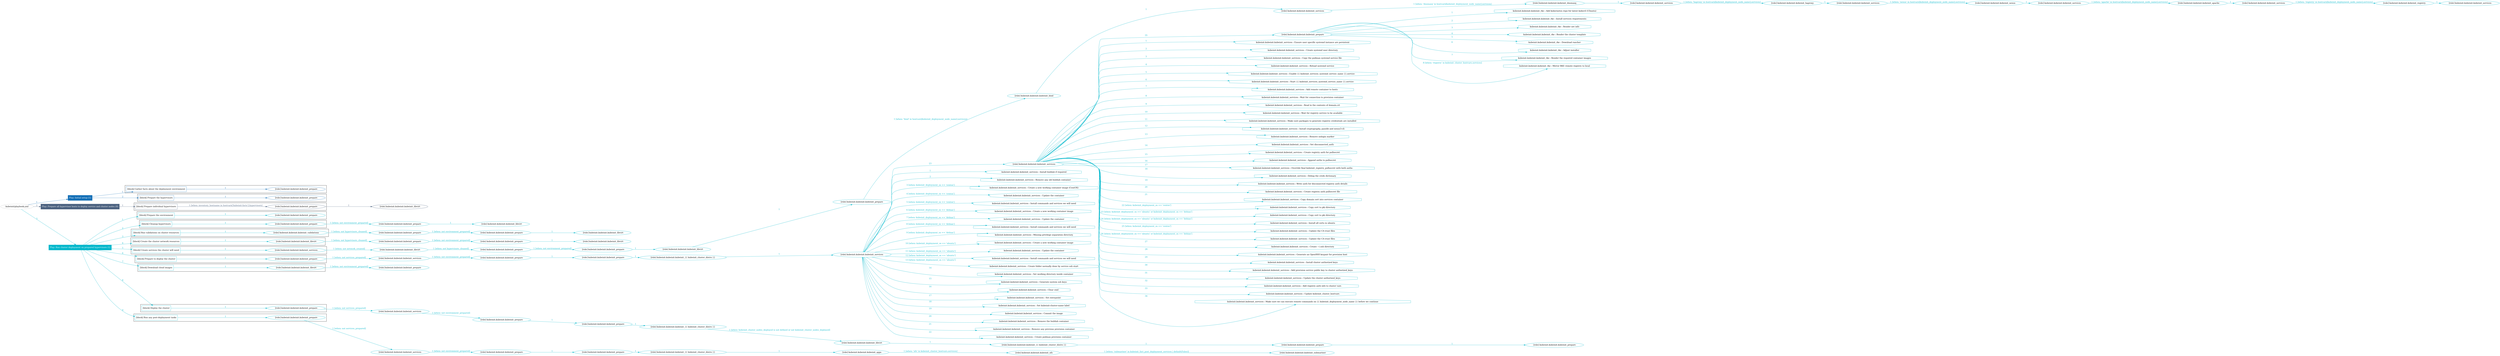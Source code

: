 digraph {
	graph [concentrate=true ordering=in rankdir=LR ratio=fill]
	edge [esep=5 sep=10]
	"kubeinit/playbook.yml" [id=root_node style=dotted]
	play_b39db4a9 [label="Play: Initial setup (1)" color="#1570b7" fontcolor="#ffffff" id=play_b39db4a9 shape=box style=filled tooltip=localhost]
	"kubeinit/playbook.yml" -> play_b39db4a9 [label="1 " color="#1570b7" fontcolor="#1570b7" id=edge_81a7a070 labeltooltip="1 " tooltip="1 "]
	subgraph "kubeinit.kubeinit.kubeinit_prepare" {
		role_57d0559b [label="[role] kubeinit.kubeinit.kubeinit_prepare" color="#1570b7" id=role_57d0559b tooltip="kubeinit.kubeinit.kubeinit_prepare"]
	}
	subgraph "kubeinit.kubeinit.kubeinit_prepare" {
		role_94f1efeb [label="[role] kubeinit.kubeinit.kubeinit_prepare" color="#1570b7" id=role_94f1efeb tooltip="kubeinit.kubeinit.kubeinit_prepare"]
	}
	subgraph "Play: Initial setup (1)" {
		play_b39db4a9 -> block_709c36b5 [label=1 color="#1570b7" fontcolor="#1570b7" id=edge_695ee049 labeltooltip=1 tooltip=1]
		subgraph cluster_block_709c36b5 {
			block_709c36b5 [label="[block] Gather facts about the deployment environment" color="#1570b7" id=block_709c36b5 labeltooltip="Gather facts about the deployment environment" shape=box tooltip="Gather facts about the deployment environment"]
			block_709c36b5 -> role_57d0559b [label="1 " color="#1570b7" fontcolor="#1570b7" id=edge_af7a7063 labeltooltip="1 " tooltip="1 "]
		}
		play_b39db4a9 -> block_15d2f2bb [label=2 color="#1570b7" fontcolor="#1570b7" id=edge_d95c1bb7 labeltooltip=2 tooltip=2]
		subgraph cluster_block_15d2f2bb {
			block_15d2f2bb [label="[block] Prepare the hypervisors" color="#1570b7" id=block_15d2f2bb labeltooltip="Prepare the hypervisors" shape=box tooltip="Prepare the hypervisors"]
			block_15d2f2bb -> role_94f1efeb [label="1 " color="#1570b7" fontcolor="#1570b7" id=edge_8ca4efc0 labeltooltip="1 " tooltip="1 "]
		}
	}
	play_7883cf84 [label="Play: Prepare all hypervisor hosts to deploy service and cluster nodes (0)" color="#4c6280" fontcolor="#ffffff" id=play_7883cf84 shape=box style=filled tooltip="Play: Prepare all hypervisor hosts to deploy service and cluster nodes (0)"]
	"kubeinit/playbook.yml" -> play_7883cf84 [label="2 " color="#4c6280" fontcolor="#4c6280" id=edge_b8092d84 labeltooltip="2 " tooltip="2 "]
	subgraph "kubeinit.kubeinit.kubeinit_libvirt" {
		role_285ff5b3 [label="[role] kubeinit.kubeinit.kubeinit_libvirt" color="#4c6280" id=role_285ff5b3 tooltip="kubeinit.kubeinit.kubeinit_libvirt"]
	}
	subgraph "kubeinit.kubeinit.kubeinit_prepare" {
		role_ef449a88 [label="[role] kubeinit.kubeinit.kubeinit_prepare" color="#4c6280" id=role_ef449a88 tooltip="kubeinit.kubeinit.kubeinit_prepare"]
		role_ef449a88 -> role_285ff5b3 [label="1 " color="#4c6280" fontcolor="#4c6280" id=edge_cb0c5e20 labeltooltip="1 " tooltip="1 "]
	}
	subgraph "Play: Prepare all hypervisor hosts to deploy service and cluster nodes (0)" {
		play_7883cf84 -> block_ee4c7f3e [label=1 color="#4c6280" fontcolor="#4c6280" id=edge_89b025c7 labeltooltip=1 tooltip=1]
		subgraph cluster_block_ee4c7f3e {
			block_ee4c7f3e [label="[block] Prepare individual hypervisors" color="#4c6280" id=block_ee4c7f3e labeltooltip="Prepare individual hypervisors" shape=box tooltip="Prepare individual hypervisors"]
			block_ee4c7f3e -> role_ef449a88 [label="1 [when: inventory_hostname in hostvars['kubeinit-facts'].hypervisors]" color="#4c6280" fontcolor="#4c6280" id=edge_961c1882 labeltooltip="1 [when: inventory_hostname in hostvars['kubeinit-facts'].hypervisors]" tooltip="1 [when: inventory_hostname in hostvars['kubeinit-facts'].hypervisors]"]
		}
	}
	play_a0013c74 [label="Play: Run cluster deployment on prepared hypervisors (1)" color="#01b7cb" fontcolor="#ffffff" id=play_a0013c74 shape=box style=filled tooltip=localhost]
	"kubeinit/playbook.yml" -> play_a0013c74 [label="3 " color="#01b7cb" fontcolor="#01b7cb" id=edge_9ecf93e0 labeltooltip="3 " tooltip="3 "]
	subgraph "kubeinit.kubeinit.kubeinit_prepare" {
		role_699cb3b5 [label="[role] kubeinit.kubeinit.kubeinit_prepare" color="#01b7cb" id=role_699cb3b5 tooltip="kubeinit.kubeinit.kubeinit_prepare"]
	}
	subgraph "kubeinit.kubeinit.kubeinit_libvirt" {
		role_a7a4a436 [label="[role] kubeinit.kubeinit.kubeinit_libvirt" color="#01b7cb" id=role_a7a4a436 tooltip="kubeinit.kubeinit.kubeinit_libvirt"]
	}
	subgraph "kubeinit.kubeinit.kubeinit_prepare" {
		role_ff7a9665 [label="[role] kubeinit.kubeinit.kubeinit_prepare" color="#01b7cb" id=role_ff7a9665 tooltip="kubeinit.kubeinit.kubeinit_prepare"]
		role_ff7a9665 -> role_a7a4a436 [label="1 " color="#01b7cb" fontcolor="#01b7cb" id=edge_b5f2a913 labeltooltip="1 " tooltip="1 "]
	}
	subgraph "kubeinit.kubeinit.kubeinit_prepare" {
		role_c4563ff9 [label="[role] kubeinit.kubeinit.kubeinit_prepare" color="#01b7cb" id=role_c4563ff9 tooltip="kubeinit.kubeinit.kubeinit_prepare"]
		role_c4563ff9 -> role_ff7a9665 [label="1 [when: not environment_prepared]" color="#01b7cb" fontcolor="#01b7cb" id=edge_e8038e6c labeltooltip="1 [when: not environment_prepared]" tooltip="1 [when: not environment_prepared]"]
	}
	subgraph "kubeinit.kubeinit.kubeinit_libvirt" {
		role_f53cd5fc [label="[role] kubeinit.kubeinit.kubeinit_libvirt" color="#01b7cb" id=role_f53cd5fc tooltip="kubeinit.kubeinit.kubeinit_libvirt"]
	}
	subgraph "kubeinit.kubeinit.kubeinit_prepare" {
		role_4dcecb62 [label="[role] kubeinit.kubeinit.kubeinit_prepare" color="#01b7cb" id=role_4dcecb62 tooltip="kubeinit.kubeinit.kubeinit_prepare"]
		role_4dcecb62 -> role_f53cd5fc [label="1 " color="#01b7cb" fontcolor="#01b7cb" id=edge_f646f7bc labeltooltip="1 " tooltip="1 "]
	}
	subgraph "kubeinit.kubeinit.kubeinit_prepare" {
		role_74226cc3 [label="[role] kubeinit.kubeinit.kubeinit_prepare" color="#01b7cb" id=role_74226cc3 tooltip="kubeinit.kubeinit.kubeinit_prepare"]
		role_74226cc3 -> role_4dcecb62 [label="1 [when: not environment_prepared]" color="#01b7cb" fontcolor="#01b7cb" id=edge_8f92f3e4 labeltooltip="1 [when: not environment_prepared]" tooltip="1 [when: not environment_prepared]"]
	}
	subgraph "kubeinit.kubeinit.kubeinit_validations" {
		role_79fe8b06 [label="[role] kubeinit.kubeinit.kubeinit_validations" color="#01b7cb" id=role_79fe8b06 tooltip="kubeinit.kubeinit.kubeinit_validations"]
		role_79fe8b06 -> role_74226cc3 [label="1 [when: not hypervisors_cleaned]" color="#01b7cb" fontcolor="#01b7cb" id=edge_2927df07 labeltooltip="1 [when: not hypervisors_cleaned]" tooltip="1 [when: not hypervisors_cleaned]"]
	}
	subgraph "kubeinit.kubeinit.kubeinit_libvirt" {
		role_291c0c65 [label="[role] kubeinit.kubeinit.kubeinit_libvirt" color="#01b7cb" id=role_291c0c65 tooltip="kubeinit.kubeinit.kubeinit_libvirt"]
	}
	subgraph "kubeinit.kubeinit.kubeinit_prepare" {
		role_15f23b6f [label="[role] kubeinit.kubeinit.kubeinit_prepare" color="#01b7cb" id=role_15f23b6f tooltip="kubeinit.kubeinit.kubeinit_prepare"]
		role_15f23b6f -> role_291c0c65 [label="1 " color="#01b7cb" fontcolor="#01b7cb" id=edge_fedbfa9e labeltooltip="1 " tooltip="1 "]
	}
	subgraph "kubeinit.kubeinit.kubeinit_prepare" {
		role_4c9327ac [label="[role] kubeinit.kubeinit.kubeinit_prepare" color="#01b7cb" id=role_4c9327ac tooltip="kubeinit.kubeinit.kubeinit_prepare"]
		role_4c9327ac -> role_15f23b6f [label="1 [when: not environment_prepared]" color="#01b7cb" fontcolor="#01b7cb" id=edge_d365f491 labeltooltip="1 [when: not environment_prepared]" tooltip="1 [when: not environment_prepared]"]
	}
	subgraph "kubeinit.kubeinit.kubeinit_libvirt" {
		role_a4951c4b [label="[role] kubeinit.kubeinit.kubeinit_libvirt" color="#01b7cb" id=role_a4951c4b tooltip="kubeinit.kubeinit.kubeinit_libvirt"]
		role_a4951c4b -> role_4c9327ac [label="1 [when: not hypervisors_cleaned]" color="#01b7cb" fontcolor="#01b7cb" id=edge_23ebd1c3 labeltooltip="1 [when: not hypervisors_cleaned]" tooltip="1 [when: not hypervisors_cleaned]"]
	}
	subgraph "kubeinit.kubeinit.kubeinit_services" {
		role_4316da41 [label="[role] kubeinit.kubeinit.kubeinit_services" color="#01b7cb" id=role_4316da41 tooltip="kubeinit.kubeinit.kubeinit_services"]
	}
	subgraph "kubeinit.kubeinit.kubeinit_registry" {
		role_72063f77 [label="[role] kubeinit.kubeinit.kubeinit_registry" color="#01b7cb" id=role_72063f77 tooltip="kubeinit.kubeinit.kubeinit_registry"]
		role_72063f77 -> role_4316da41 [label="1 " color="#01b7cb" fontcolor="#01b7cb" id=edge_c3275a69 labeltooltip="1 " tooltip="1 "]
	}
	subgraph "kubeinit.kubeinit.kubeinit_services" {
		role_5e490530 [label="[role] kubeinit.kubeinit.kubeinit_services" color="#01b7cb" id=role_5e490530 tooltip="kubeinit.kubeinit.kubeinit_services"]
		role_5e490530 -> role_72063f77 [label="1 [when: 'registry' in hostvars[kubeinit_deployment_node_name].services]" color="#01b7cb" fontcolor="#01b7cb" id=edge_92073f0c labeltooltip="1 [when: 'registry' in hostvars[kubeinit_deployment_node_name].services]" tooltip="1 [when: 'registry' in hostvars[kubeinit_deployment_node_name].services]"]
	}
	subgraph "kubeinit.kubeinit.kubeinit_apache" {
		role_354ff8cd [label="[role] kubeinit.kubeinit.kubeinit_apache" color="#01b7cb" id=role_354ff8cd tooltip="kubeinit.kubeinit.kubeinit_apache"]
		role_354ff8cd -> role_5e490530 [label="1 " color="#01b7cb" fontcolor="#01b7cb" id=edge_922c0529 labeltooltip="1 " tooltip="1 "]
	}
	subgraph "kubeinit.kubeinit.kubeinit_services" {
		role_f9a6f25a [label="[role] kubeinit.kubeinit.kubeinit_services" color="#01b7cb" id=role_f9a6f25a tooltip="kubeinit.kubeinit.kubeinit_services"]
		role_f9a6f25a -> role_354ff8cd [label="1 [when: 'apache' in hostvars[kubeinit_deployment_node_name].services]" color="#01b7cb" fontcolor="#01b7cb" id=edge_dda88820 labeltooltip="1 [when: 'apache' in hostvars[kubeinit_deployment_node_name].services]" tooltip="1 [when: 'apache' in hostvars[kubeinit_deployment_node_name].services]"]
	}
	subgraph "kubeinit.kubeinit.kubeinit_nexus" {
		role_3db5a9d5 [label="[role] kubeinit.kubeinit.kubeinit_nexus" color="#01b7cb" id=role_3db5a9d5 tooltip="kubeinit.kubeinit.kubeinit_nexus"]
		role_3db5a9d5 -> role_f9a6f25a [label="1 " color="#01b7cb" fontcolor="#01b7cb" id=edge_017a20a3 labeltooltip="1 " tooltip="1 "]
	}
	subgraph "kubeinit.kubeinit.kubeinit_services" {
		role_09acf595 [label="[role] kubeinit.kubeinit.kubeinit_services" color="#01b7cb" id=role_09acf595 tooltip="kubeinit.kubeinit.kubeinit_services"]
		role_09acf595 -> role_3db5a9d5 [label="1 [when: 'nexus' in hostvars[kubeinit_deployment_node_name].services]" color="#01b7cb" fontcolor="#01b7cb" id=edge_91f24ab5 labeltooltip="1 [when: 'nexus' in hostvars[kubeinit_deployment_node_name].services]" tooltip="1 [when: 'nexus' in hostvars[kubeinit_deployment_node_name].services]"]
	}
	subgraph "kubeinit.kubeinit.kubeinit_haproxy" {
		role_cc53e305 [label="[role] kubeinit.kubeinit.kubeinit_haproxy" color="#01b7cb" id=role_cc53e305 tooltip="kubeinit.kubeinit.kubeinit_haproxy"]
		role_cc53e305 -> role_09acf595 [label="1 " color="#01b7cb" fontcolor="#01b7cb" id=edge_e9a7c62e labeltooltip="1 " tooltip="1 "]
	}
	subgraph "kubeinit.kubeinit.kubeinit_services" {
		role_7530d202 [label="[role] kubeinit.kubeinit.kubeinit_services" color="#01b7cb" id=role_7530d202 tooltip="kubeinit.kubeinit.kubeinit_services"]
		role_7530d202 -> role_cc53e305 [label="1 [when: 'haproxy' in hostvars[kubeinit_deployment_node_name].services]" color="#01b7cb" fontcolor="#01b7cb" id=edge_604e938a labeltooltip="1 [when: 'haproxy' in hostvars[kubeinit_deployment_node_name].services]" tooltip="1 [when: 'haproxy' in hostvars[kubeinit_deployment_node_name].services]"]
	}
	subgraph "kubeinit.kubeinit.kubeinit_dnsmasq" {
		role_810f3684 [label="[role] kubeinit.kubeinit.kubeinit_dnsmasq" color="#01b7cb" id=role_810f3684 tooltip="kubeinit.kubeinit.kubeinit_dnsmasq"]
		role_810f3684 -> role_7530d202 [label="1 " color="#01b7cb" fontcolor="#01b7cb" id=edge_34183849 labeltooltip="1 " tooltip="1 "]
	}
	subgraph "kubeinit.kubeinit.kubeinit_services" {
		role_7a277a6a [label="[role] kubeinit.kubeinit.kubeinit_services" color="#01b7cb" id=role_7a277a6a tooltip="kubeinit.kubeinit.kubeinit_services"]
		role_7a277a6a -> role_810f3684 [label="1 [when: 'dnsmasq' in hostvars[kubeinit_deployment_node_name].services]" color="#01b7cb" fontcolor="#01b7cb" id=edge_03a8d862 labeltooltip="1 [when: 'dnsmasq' in hostvars[kubeinit_deployment_node_name].services]" tooltip="1 [when: 'dnsmasq' in hostvars[kubeinit_deployment_node_name].services]"]
	}
	subgraph "kubeinit.kubeinit.kubeinit_bind" {
		role_054b70c1 [label="[role] kubeinit.kubeinit.kubeinit_bind" color="#01b7cb" id=role_054b70c1 tooltip="kubeinit.kubeinit.kubeinit_bind"]
		role_054b70c1 -> role_7a277a6a [label="1 " color="#01b7cb" fontcolor="#01b7cb" id=edge_6db01a6a labeltooltip="1 " tooltip="1 "]
	}
	subgraph "kubeinit.kubeinit.kubeinit_prepare" {
		role_0663ae04 [label="[role] kubeinit.kubeinit.kubeinit_prepare" color="#01b7cb" id=role_0663ae04 tooltip="kubeinit.kubeinit.kubeinit_prepare"]
		role_0663ae04 -> role_054b70c1 [label="1 [when: 'bind' in hostvars[kubeinit_deployment_node_name].services]" color="#01b7cb" fontcolor="#01b7cb" id=edge_d03eb7f6 labeltooltip="1 [when: 'bind' in hostvars[kubeinit_deployment_node_name].services]" tooltip="1 [when: 'bind' in hostvars[kubeinit_deployment_node_name].services]"]
	}
	subgraph "kubeinit.kubeinit.kubeinit_libvirt" {
		role_5b452dcf [label="[role] kubeinit.kubeinit.kubeinit_libvirt" color="#01b7cb" id=role_5b452dcf tooltip="kubeinit.kubeinit.kubeinit_libvirt"]
		role_5b452dcf -> role_0663ae04 [label="1 " color="#01b7cb" fontcolor="#01b7cb" id=edge_07d79f06 labeltooltip="1 " tooltip="1 "]
	}
	subgraph "kubeinit.kubeinit.kubeinit_prepare" {
		role_f3f0a708 [label="[role] kubeinit.kubeinit.kubeinit_prepare" color="#01b7cb" id=role_f3f0a708 tooltip="kubeinit.kubeinit.kubeinit_prepare"]
		role_f3f0a708 -> role_5b452dcf [label="1 " color="#01b7cb" fontcolor="#01b7cb" id=edge_8c5bfd39 labeltooltip="1 " tooltip="1 "]
	}
	subgraph "kubeinit.kubeinit.kubeinit_prepare" {
		role_a40ceec2 [label="[role] kubeinit.kubeinit.kubeinit_prepare" color="#01b7cb" id=role_a40ceec2 tooltip="kubeinit.kubeinit.kubeinit_prepare"]
		role_a40ceec2 -> role_f3f0a708 [label="1 [when: not environment_prepared]" color="#01b7cb" fontcolor="#01b7cb" id=edge_7231a78a labeltooltip="1 [when: not environment_prepared]" tooltip="1 [when: not environment_prepared]"]
	}
	subgraph "kubeinit.kubeinit.kubeinit_libvirt" {
		role_ed46ee14 [label="[role] kubeinit.kubeinit.kubeinit_libvirt" color="#01b7cb" id=role_ed46ee14 tooltip="kubeinit.kubeinit.kubeinit_libvirt"]
		role_ed46ee14 -> role_a40ceec2 [label="1 [when: not hypervisors_cleaned]" color="#01b7cb" fontcolor="#01b7cb" id=edge_b15f94de labeltooltip="1 [when: not hypervisors_cleaned]" tooltip="1 [when: not hypervisors_cleaned]"]
	}
	subgraph "kubeinit.kubeinit.kubeinit_services" {
		role_6876a38f [label="[role] kubeinit.kubeinit.kubeinit_services" color="#01b7cb" id=role_6876a38f tooltip="kubeinit.kubeinit.kubeinit_services"]
		role_6876a38f -> role_ed46ee14 [label="1 [when: not network_created]" color="#01b7cb" fontcolor="#01b7cb" id=edge_4fb9c346 labeltooltip="1 [when: not network_created]" tooltip="1 [when: not network_created]"]
	}
	subgraph "kubeinit.kubeinit.kubeinit_prepare" {
		role_d241dd1c [label="[role] kubeinit.kubeinit.kubeinit_prepare" color="#01b7cb" id=role_d241dd1c tooltip="kubeinit.kubeinit.kubeinit_prepare"]
		task_53a9436b [label="kubeinit.kubeinit.kubeinit_rke : Add kubernetes repo for latest kubectl (Ubuntu)" color="#01b7cb" id=task_53a9436b shape=octagon tooltip="kubeinit.kubeinit.kubeinit_rke : Add kubernetes repo for latest kubectl (Ubuntu)"]
		role_d241dd1c -> task_53a9436b [label="1 " color="#01b7cb" fontcolor="#01b7cb" id=edge_f67f3272 labeltooltip="1 " tooltip="1 "]
		task_360dfe27 [label="kubeinit.kubeinit.kubeinit_rke : Install services requirements" color="#01b7cb" id=task_360dfe27 shape=octagon tooltip="kubeinit.kubeinit.kubeinit_rke : Install services requirements"]
		role_d241dd1c -> task_360dfe27 [label="2 " color="#01b7cb" fontcolor="#01b7cb" id=edge_054bf2c3 labeltooltip="2 " tooltip="2 "]
		task_0dc17b06 [label="kubeinit.kubeinit.kubeinit_rke : Render net info" color="#01b7cb" id=task_0dc17b06 shape=octagon tooltip="kubeinit.kubeinit.kubeinit_rke : Render net info"]
		role_d241dd1c -> task_0dc17b06 [label="3 " color="#01b7cb" fontcolor="#01b7cb" id=edge_90f7fa76 labeltooltip="3 " tooltip="3 "]
		task_7193d68b [label="kubeinit.kubeinit.kubeinit_rke : Render the cluster template" color="#01b7cb" id=task_7193d68b shape=octagon tooltip="kubeinit.kubeinit.kubeinit_rke : Render the cluster template"]
		role_d241dd1c -> task_7193d68b [label="4 " color="#01b7cb" fontcolor="#01b7cb" id=edge_d89839d4 labeltooltip="4 " tooltip="4 "]
		task_71d52d8e [label="kubeinit.kubeinit.kubeinit_rke : Download rancher" color="#01b7cb" id=task_71d52d8e shape=octagon tooltip="kubeinit.kubeinit.kubeinit_rke : Download rancher"]
		role_d241dd1c -> task_71d52d8e [label="5 " color="#01b7cb" fontcolor="#01b7cb" id=edge_1816df9e labeltooltip="5 " tooltip="5 "]
		task_1b83cb9c [label="kubeinit.kubeinit.kubeinit_rke : Adjust installer" color="#01b7cb" id=task_1b83cb9c shape=octagon tooltip="kubeinit.kubeinit.kubeinit_rke : Adjust installer"]
		role_d241dd1c -> task_1b83cb9c [label="6 " color="#01b7cb" fontcolor="#01b7cb" id=edge_c3869490 labeltooltip="6 " tooltip="6 "]
		task_5b22d6dd [label="kubeinit.kubeinit.kubeinit_rke : Render the required container images" color="#01b7cb" id=task_5b22d6dd shape=octagon tooltip="kubeinit.kubeinit.kubeinit_rke : Render the required container images"]
		role_d241dd1c -> task_5b22d6dd [label="7 " color="#01b7cb" fontcolor="#01b7cb" id=edge_bebe01dc labeltooltip="7 " tooltip="7 "]
		task_13c1b094 [label="kubeinit.kubeinit.kubeinit_rke : Mirror RKE remote registry to local" color="#01b7cb" id=task_13c1b094 shape=octagon tooltip="kubeinit.kubeinit.kubeinit_rke : Mirror RKE remote registry to local"]
		role_d241dd1c -> task_13c1b094 [label="8 [when: 'registry' in kubeinit_cluster_hostvars.services]" color="#01b7cb" fontcolor="#01b7cb" id=edge_61d7e722 labeltooltip="8 [when: 'registry' in kubeinit_cluster_hostvars.services]" tooltip="8 [when: 'registry' in kubeinit_cluster_hostvars.services]"]
	}
	subgraph "kubeinit.kubeinit.kubeinit_services" {
		role_694b428e [label="[role] kubeinit.kubeinit.kubeinit_services" color="#01b7cb" id=role_694b428e tooltip="kubeinit.kubeinit.kubeinit_services"]
		task_e089613d [label="kubeinit.kubeinit.kubeinit_services : Ensure user specific systemd instance are persistent" color="#01b7cb" id=task_e089613d shape=octagon tooltip="kubeinit.kubeinit.kubeinit_services : Ensure user specific systemd instance are persistent"]
		role_694b428e -> task_e089613d [label="1 " color="#01b7cb" fontcolor="#01b7cb" id=edge_07b8fd27 labeltooltip="1 " tooltip="1 "]
		task_e658f230 [label="kubeinit.kubeinit.kubeinit_services : Create systemd user directory" color="#01b7cb" id=task_e658f230 shape=octagon tooltip="kubeinit.kubeinit.kubeinit_services : Create systemd user directory"]
		role_694b428e -> task_e658f230 [label="2 " color="#01b7cb" fontcolor="#01b7cb" id=edge_09965372 labeltooltip="2 " tooltip="2 "]
		task_4674021c [label="kubeinit.kubeinit.kubeinit_services : Copy the podman systemd service file" color="#01b7cb" id=task_4674021c shape=octagon tooltip="kubeinit.kubeinit.kubeinit_services : Copy the podman systemd service file"]
		role_694b428e -> task_4674021c [label="3 " color="#01b7cb" fontcolor="#01b7cb" id=edge_1fe5fa7d labeltooltip="3 " tooltip="3 "]
		task_0f8436be [label="kubeinit.kubeinit.kubeinit_services : Reload systemd service" color="#01b7cb" id=task_0f8436be shape=octagon tooltip="kubeinit.kubeinit.kubeinit_services : Reload systemd service"]
		role_694b428e -> task_0f8436be [label="4 " color="#01b7cb" fontcolor="#01b7cb" id=edge_1c5b5100 labeltooltip="4 " tooltip="4 "]
		task_8d901237 [label="kubeinit.kubeinit.kubeinit_services : Enable {{ kubeinit_services_systemd_service_name }}.service" color="#01b7cb" id=task_8d901237 shape=octagon tooltip="kubeinit.kubeinit.kubeinit_services : Enable {{ kubeinit_services_systemd_service_name }}.service"]
		role_694b428e -> task_8d901237 [label="5 " color="#01b7cb" fontcolor="#01b7cb" id=edge_d4b25e55 labeltooltip="5 " tooltip="5 "]
		task_819b07e5 [label="kubeinit.kubeinit.kubeinit_services : Start {{ kubeinit_services_systemd_service_name }}.service" color="#01b7cb" id=task_819b07e5 shape=octagon tooltip="kubeinit.kubeinit.kubeinit_services : Start {{ kubeinit_services_systemd_service_name }}.service"]
		role_694b428e -> task_819b07e5 [label="6 " color="#01b7cb" fontcolor="#01b7cb" id=edge_f8a0ff1a labeltooltip="6 " tooltip="6 "]
		task_b22aff50 [label="kubeinit.kubeinit.kubeinit_services : Add remote container to hosts" color="#01b7cb" id=task_b22aff50 shape=octagon tooltip="kubeinit.kubeinit.kubeinit_services : Add remote container to hosts"]
		role_694b428e -> task_b22aff50 [label="7 " color="#01b7cb" fontcolor="#01b7cb" id=edge_7e1865f8 labeltooltip="7 " tooltip="7 "]
		task_c2d79d30 [label="kubeinit.kubeinit.kubeinit_services : Wait for connection to provision container" color="#01b7cb" id=task_c2d79d30 shape=octagon tooltip="kubeinit.kubeinit.kubeinit_services : Wait for connection to provision container"]
		role_694b428e -> task_c2d79d30 [label="8 " color="#01b7cb" fontcolor="#01b7cb" id=edge_63d5477e labeltooltip="8 " tooltip="8 "]
		task_bec64559 [label="kubeinit.kubeinit.kubeinit_services : Read in the contents of domain.crt" color="#01b7cb" id=task_bec64559 shape=octagon tooltip="kubeinit.kubeinit.kubeinit_services : Read in the contents of domain.crt"]
		role_694b428e -> task_bec64559 [label="9 " color="#01b7cb" fontcolor="#01b7cb" id=edge_acfccdce labeltooltip="9 " tooltip="9 "]
		task_012dadec [label="kubeinit.kubeinit.kubeinit_services : Wait for registry service to be available" color="#01b7cb" id=task_012dadec shape=octagon tooltip="kubeinit.kubeinit.kubeinit_services : Wait for registry service to be available"]
		role_694b428e -> task_012dadec [label="10 " color="#01b7cb" fontcolor="#01b7cb" id=edge_1d7382ba labeltooltip="10 " tooltip="10 "]
		task_44042cf7 [label="kubeinit.kubeinit.kubeinit_services : Make sure packages to generate registry credentials are installed" color="#01b7cb" id=task_44042cf7 shape=octagon tooltip="kubeinit.kubeinit.kubeinit_services : Make sure packages to generate registry credentials are installed"]
		role_694b428e -> task_44042cf7 [label="11 " color="#01b7cb" fontcolor="#01b7cb" id=edge_15d2ac11 labeltooltip="11 " tooltip="11 "]
		task_4b7f2a15 [label="kubeinit.kubeinit.kubeinit_services : Install cryptography, passlib and nexus3-cli" color="#01b7cb" id=task_4b7f2a15 shape=octagon tooltip="kubeinit.kubeinit.kubeinit_services : Install cryptography, passlib and nexus3-cli"]
		role_694b428e -> task_4b7f2a15 [label="12 " color="#01b7cb" fontcolor="#01b7cb" id=edge_2b5d6799 labeltooltip="12 " tooltip="12 "]
		task_576d0121 [label="kubeinit.kubeinit.kubeinit_services : Remove nologin marker" color="#01b7cb" id=task_576d0121 shape=octagon tooltip="kubeinit.kubeinit.kubeinit_services : Remove nologin marker"]
		role_694b428e -> task_576d0121 [label="13 " color="#01b7cb" fontcolor="#01b7cb" id=edge_e31af5d6 labeltooltip="13 " tooltip="13 "]
		task_26b0e03d [label="kubeinit.kubeinit.kubeinit_services : Set disconnected_auth" color="#01b7cb" id=task_26b0e03d shape=octagon tooltip="kubeinit.kubeinit.kubeinit_services : Set disconnected_auth"]
		role_694b428e -> task_26b0e03d [label="14 " color="#01b7cb" fontcolor="#01b7cb" id=edge_3b5416f2 labeltooltip="14 " tooltip="14 "]
		task_1dc65c22 [label="kubeinit.kubeinit.kubeinit_services : Create registry auth for pullsecret" color="#01b7cb" id=task_1dc65c22 shape=octagon tooltip="kubeinit.kubeinit.kubeinit_services : Create registry auth for pullsecret"]
		role_694b428e -> task_1dc65c22 [label="15 " color="#01b7cb" fontcolor="#01b7cb" id=edge_b69f6834 labeltooltip="15 " tooltip="15 "]
		task_5d7619a9 [label="kubeinit.kubeinit.kubeinit_services : Append auths to pullsecret" color="#01b7cb" id=task_5d7619a9 shape=octagon tooltip="kubeinit.kubeinit.kubeinit_services : Append auths to pullsecret"]
		role_694b428e -> task_5d7619a9 [label="16 " color="#01b7cb" fontcolor="#01b7cb" id=edge_b100f938 labeltooltip="16 " tooltip="16 "]
		task_7763e2bd [label="kubeinit.kubeinit.kubeinit_services : Override final kubeinit_registry_pullsecret with both auths" color="#01b7cb" id=task_7763e2bd shape=octagon tooltip="kubeinit.kubeinit.kubeinit_services : Override final kubeinit_registry_pullsecret with both auths"]
		role_694b428e -> task_7763e2bd [label="17 " color="#01b7cb" fontcolor="#01b7cb" id=edge_d8e8279c labeltooltip="17 " tooltip="17 "]
		task_0cee2a14 [label="kubeinit.kubeinit.kubeinit_services : Debug the creds dictionary" color="#01b7cb" id=task_0cee2a14 shape=octagon tooltip="kubeinit.kubeinit.kubeinit_services : Debug the creds dictionary"]
		role_694b428e -> task_0cee2a14 [label="18 " color="#01b7cb" fontcolor="#01b7cb" id=edge_6f789a4f labeltooltip="18 " tooltip="18 "]
		task_1fb6af0b [label="kubeinit.kubeinit.kubeinit_services : Write auth for disconnected registry auth details" color="#01b7cb" id=task_1fb6af0b shape=octagon tooltip="kubeinit.kubeinit.kubeinit_services : Write auth for disconnected registry auth details"]
		role_694b428e -> task_1fb6af0b [label="19 " color="#01b7cb" fontcolor="#01b7cb" id=edge_1a0efc5e labeltooltip="19 " tooltip="19 "]
		task_05d01c9f [label="kubeinit.kubeinit.kubeinit_services : Create registry auth pullsecret file" color="#01b7cb" id=task_05d01c9f shape=octagon tooltip="kubeinit.kubeinit.kubeinit_services : Create registry auth pullsecret file"]
		role_694b428e -> task_05d01c9f [label="20 " color="#01b7cb" fontcolor="#01b7cb" id=edge_baa9137f labeltooltip="20 " tooltip="20 "]
		task_600f7dec [label="kubeinit.kubeinit.kubeinit_services : Copy domain cert into services container" color="#01b7cb" id=task_600f7dec shape=octagon tooltip="kubeinit.kubeinit.kubeinit_services : Copy domain cert into services container"]
		role_694b428e -> task_600f7dec [label="21 " color="#01b7cb" fontcolor="#01b7cb" id=edge_3e3e3483 labeltooltip="21 " tooltip="21 "]
		task_60bcb87c [label="kubeinit.kubeinit.kubeinit_services : Copy cert to pki directory" color="#01b7cb" id=task_60bcb87c shape=octagon tooltip="kubeinit.kubeinit.kubeinit_services : Copy cert to pki directory"]
		role_694b428e -> task_60bcb87c [label="22 [when: kubeinit_deployment_os == 'centos']" color="#01b7cb" fontcolor="#01b7cb" id=edge_c34b3d73 labeltooltip="22 [when: kubeinit_deployment_os == 'centos']" tooltip="22 [when: kubeinit_deployment_os == 'centos']"]
		task_b5693cb8 [label="kubeinit.kubeinit.kubeinit_services : Copy cert to pki directory" color="#01b7cb" id=task_b5693cb8 shape=octagon tooltip="kubeinit.kubeinit.kubeinit_services : Copy cert to pki directory"]
		role_694b428e -> task_b5693cb8 [label="23 [when: kubeinit_deployment_os == 'ubuntu' or kubeinit_deployment_os == 'debian']" color="#01b7cb" fontcolor="#01b7cb" id=edge_8d54cc75 labeltooltip="23 [when: kubeinit_deployment_os == 'ubuntu' or kubeinit_deployment_os == 'debian']" tooltip="23 [when: kubeinit_deployment_os == 'ubuntu' or kubeinit_deployment_os == 'debian']"]
		task_ac7d5625 [label="kubeinit.kubeinit.kubeinit_services : Install all certs in ubuntu" color="#01b7cb" id=task_ac7d5625 shape=octagon tooltip="kubeinit.kubeinit.kubeinit_services : Install all certs in ubuntu"]
		role_694b428e -> task_ac7d5625 [label="24 [when: kubeinit_deployment_os == 'ubuntu' or kubeinit_deployment_os == 'debian']" color="#01b7cb" fontcolor="#01b7cb" id=edge_911641d8 labeltooltip="24 [when: kubeinit_deployment_os == 'ubuntu' or kubeinit_deployment_os == 'debian']" tooltip="24 [when: kubeinit_deployment_os == 'ubuntu' or kubeinit_deployment_os == 'debian']"]
		task_2ca3d753 [label="kubeinit.kubeinit.kubeinit_services : Update the CA trust files" color="#01b7cb" id=task_2ca3d753 shape=octagon tooltip="kubeinit.kubeinit.kubeinit_services : Update the CA trust files"]
		role_694b428e -> task_2ca3d753 [label="25 [when: kubeinit_deployment_os == 'centos']" color="#01b7cb" fontcolor="#01b7cb" id=edge_3588129a labeltooltip="25 [when: kubeinit_deployment_os == 'centos']" tooltip="25 [when: kubeinit_deployment_os == 'centos']"]
		task_83105dcf [label="kubeinit.kubeinit.kubeinit_services : Update the CA trust files" color="#01b7cb" id=task_83105dcf shape=octagon tooltip="kubeinit.kubeinit.kubeinit_services : Update the CA trust files"]
		role_694b428e -> task_83105dcf [label="26 [when: kubeinit_deployment_os == 'ubuntu' or kubeinit_deployment_os == 'debian']" color="#01b7cb" fontcolor="#01b7cb" id=edge_41cc328a labeltooltip="26 [when: kubeinit_deployment_os == 'ubuntu' or kubeinit_deployment_os == 'debian']" tooltip="26 [when: kubeinit_deployment_os == 'ubuntu' or kubeinit_deployment_os == 'debian']"]
		task_b4d9180d [label="kubeinit.kubeinit.kubeinit_services : Create ~/.ssh directory" color="#01b7cb" id=task_b4d9180d shape=octagon tooltip="kubeinit.kubeinit.kubeinit_services : Create ~/.ssh directory"]
		role_694b428e -> task_b4d9180d [label="27 " color="#01b7cb" fontcolor="#01b7cb" id=edge_dede7f10 labeltooltip="27 " tooltip="27 "]
		task_f7b733c7 [label="kubeinit.kubeinit.kubeinit_services : Generate an OpenSSH keypair for provision host" color="#01b7cb" id=task_f7b733c7 shape=octagon tooltip="kubeinit.kubeinit.kubeinit_services : Generate an OpenSSH keypair for provision host"]
		role_694b428e -> task_f7b733c7 [label="28 " color="#01b7cb" fontcolor="#01b7cb" id=edge_66296b16 labeltooltip="28 " tooltip="28 "]
		task_3c824d4f [label="kubeinit.kubeinit.kubeinit_services : Install cluster authorized keys" color="#01b7cb" id=task_3c824d4f shape=octagon tooltip="kubeinit.kubeinit.kubeinit_services : Install cluster authorized keys"]
		role_694b428e -> task_3c824d4f [label="29 " color="#01b7cb" fontcolor="#01b7cb" id=edge_2c8d3487 labeltooltip="29 " tooltip="29 "]
		task_023b3b7f [label="kubeinit.kubeinit.kubeinit_services : Add provision service public key to cluster authorized_keys" color="#01b7cb" id=task_023b3b7f shape=octagon tooltip="kubeinit.kubeinit.kubeinit_services : Add provision service public key to cluster authorized_keys"]
		role_694b428e -> task_023b3b7f [label="30 " color="#01b7cb" fontcolor="#01b7cb" id=edge_337db242 labeltooltip="30 " tooltip="30 "]
		task_7b8ab0b2 [label="kubeinit.kubeinit.kubeinit_services : Update the cluster authorized_keys" color="#01b7cb" id=task_7b8ab0b2 shape=octagon tooltip="kubeinit.kubeinit.kubeinit_services : Update the cluster authorized_keys"]
		role_694b428e -> task_7b8ab0b2 [label="31 " color="#01b7cb" fontcolor="#01b7cb" id=edge_133322e4 labeltooltip="31 " tooltip="31 "]
		task_44322157 [label="kubeinit.kubeinit.kubeinit_services : Add registry auth info to cluster vars" color="#01b7cb" id=task_44322157 shape=octagon tooltip="kubeinit.kubeinit.kubeinit_services : Add registry auth info to cluster vars"]
		role_694b428e -> task_44322157 [label="32 " color="#01b7cb" fontcolor="#01b7cb" id=edge_847b2ff6 labeltooltip="32 " tooltip="32 "]
		task_0172c449 [label="kubeinit.kubeinit.kubeinit_services : Update kubeinit_cluster_hostvars" color="#01b7cb" id=task_0172c449 shape=octagon tooltip="kubeinit.kubeinit.kubeinit_services : Update kubeinit_cluster_hostvars"]
		role_694b428e -> task_0172c449 [label="33 " color="#01b7cb" fontcolor="#01b7cb" id=edge_6fc5d713 labeltooltip="33 " tooltip="33 "]
		task_ecead52d [label="kubeinit.kubeinit.kubeinit_services : Make sure we can execute remote commands on {{ kubeinit_deployment_node_name }} before we continue" color="#01b7cb" id=task_ecead52d shape=octagon tooltip="kubeinit.kubeinit.kubeinit_services : Make sure we can execute remote commands on {{ kubeinit_deployment_node_name }} before we continue"]
		role_694b428e -> task_ecead52d [label="34 " color="#01b7cb" fontcolor="#01b7cb" id=edge_464c3db1 labeltooltip="34 " tooltip="34 "]
		role_694b428e -> role_d241dd1c [label="35 " color="#01b7cb" fontcolor="#01b7cb" id=edge_6b5cced6 labeltooltip="35 " tooltip="35 "]
	}
	subgraph "kubeinit.kubeinit.kubeinit_services" {
		role_5230a9ad [label="[role] kubeinit.kubeinit.kubeinit_services" color="#01b7cb" id=role_5230a9ad tooltip="kubeinit.kubeinit.kubeinit_services"]
		task_098ec567 [label="kubeinit.kubeinit.kubeinit_services : Install buildah if required" color="#01b7cb" id=task_098ec567 shape=octagon tooltip="kubeinit.kubeinit.kubeinit_services : Install buildah if required"]
		role_5230a9ad -> task_098ec567 [label="1 " color="#01b7cb" fontcolor="#01b7cb" id=edge_35aa7b6e labeltooltip="1 " tooltip="1 "]
		task_5667de86 [label="kubeinit.kubeinit.kubeinit_services : Remove any old buildah container" color="#01b7cb" id=task_5667de86 shape=octagon tooltip="kubeinit.kubeinit.kubeinit_services : Remove any old buildah container"]
		role_5230a9ad -> task_5667de86 [label="2 " color="#01b7cb" fontcolor="#01b7cb" id=edge_a39dba7a labeltooltip="2 " tooltip="2 "]
		task_82cd660e [label="kubeinit.kubeinit.kubeinit_services : Create a new working container image (CentOS)" color="#01b7cb" id=task_82cd660e shape=octagon tooltip="kubeinit.kubeinit.kubeinit_services : Create a new working container image (CentOS)"]
		role_5230a9ad -> task_82cd660e [label="3 [when: kubeinit_deployment_os == 'centos']" color="#01b7cb" fontcolor="#01b7cb" id=edge_0c5f6c01 labeltooltip="3 [when: kubeinit_deployment_os == 'centos']" tooltip="3 [when: kubeinit_deployment_os == 'centos']"]
		task_701b18c1 [label="kubeinit.kubeinit.kubeinit_services : Update the container" color="#01b7cb" id=task_701b18c1 shape=octagon tooltip="kubeinit.kubeinit.kubeinit_services : Update the container"]
		role_5230a9ad -> task_701b18c1 [label="4 [when: kubeinit_deployment_os == 'centos']" color="#01b7cb" fontcolor="#01b7cb" id=edge_8a57991e labeltooltip="4 [when: kubeinit_deployment_os == 'centos']" tooltip="4 [when: kubeinit_deployment_os == 'centos']"]
		task_6496ae0c [label="kubeinit.kubeinit.kubeinit_services : Install commands and services we will need" color="#01b7cb" id=task_6496ae0c shape=octagon tooltip="kubeinit.kubeinit.kubeinit_services : Install commands and services we will need"]
		role_5230a9ad -> task_6496ae0c [label="5 [when: kubeinit_deployment_os == 'centos']" color="#01b7cb" fontcolor="#01b7cb" id=edge_b8732924 labeltooltip="5 [when: kubeinit_deployment_os == 'centos']" tooltip="5 [when: kubeinit_deployment_os == 'centos']"]
		task_15cc7963 [label="kubeinit.kubeinit.kubeinit_services : Create a new working container image" color="#01b7cb" id=task_15cc7963 shape=octagon tooltip="kubeinit.kubeinit.kubeinit_services : Create a new working container image"]
		role_5230a9ad -> task_15cc7963 [label="6 [when: kubeinit_deployment_os == 'debian']" color="#01b7cb" fontcolor="#01b7cb" id=edge_dc329f01 labeltooltip="6 [when: kubeinit_deployment_os == 'debian']" tooltip="6 [when: kubeinit_deployment_os == 'debian']"]
		task_f0484550 [label="kubeinit.kubeinit.kubeinit_services : Update the container" color="#01b7cb" id=task_f0484550 shape=octagon tooltip="kubeinit.kubeinit.kubeinit_services : Update the container"]
		role_5230a9ad -> task_f0484550 [label="7 [when: kubeinit_deployment_os == 'debian']" color="#01b7cb" fontcolor="#01b7cb" id=edge_585f9685 labeltooltip="7 [when: kubeinit_deployment_os == 'debian']" tooltip="7 [when: kubeinit_deployment_os == 'debian']"]
		task_187395d1 [label="kubeinit.kubeinit.kubeinit_services : Install commands and services we will need" color="#01b7cb" id=task_187395d1 shape=octagon tooltip="kubeinit.kubeinit.kubeinit_services : Install commands and services we will need"]
		role_5230a9ad -> task_187395d1 [label="8 [when: kubeinit_deployment_os == 'debian']" color="#01b7cb" fontcolor="#01b7cb" id=edge_36a8716b labeltooltip="8 [when: kubeinit_deployment_os == 'debian']" tooltip="8 [when: kubeinit_deployment_os == 'debian']"]
		task_6f487a50 [label="kubeinit.kubeinit.kubeinit_services : Missing privilege separation directory" color="#01b7cb" id=task_6f487a50 shape=octagon tooltip="kubeinit.kubeinit.kubeinit_services : Missing privilege separation directory"]
		role_5230a9ad -> task_6f487a50 [label="9 [when: kubeinit_deployment_os == 'debian']" color="#01b7cb" fontcolor="#01b7cb" id=edge_891b864f labeltooltip="9 [when: kubeinit_deployment_os == 'debian']" tooltip="9 [when: kubeinit_deployment_os == 'debian']"]
		task_5e31252f [label="kubeinit.kubeinit.kubeinit_services : Create a new working container image" color="#01b7cb" id=task_5e31252f shape=octagon tooltip="kubeinit.kubeinit.kubeinit_services : Create a new working container image"]
		role_5230a9ad -> task_5e31252f [label="10 [when: kubeinit_deployment_os == 'ubuntu']" color="#01b7cb" fontcolor="#01b7cb" id=edge_13c5f659 labeltooltip="10 [when: kubeinit_deployment_os == 'ubuntu']" tooltip="10 [when: kubeinit_deployment_os == 'ubuntu']"]
		task_df399509 [label="kubeinit.kubeinit.kubeinit_services : Update the container" color="#01b7cb" id=task_df399509 shape=octagon tooltip="kubeinit.kubeinit.kubeinit_services : Update the container"]
		role_5230a9ad -> task_df399509 [label="11 [when: kubeinit_deployment_os == 'ubuntu']" color="#01b7cb" fontcolor="#01b7cb" id=edge_6045fc8d labeltooltip="11 [when: kubeinit_deployment_os == 'ubuntu']" tooltip="11 [when: kubeinit_deployment_os == 'ubuntu']"]
		task_9cb65477 [label="kubeinit.kubeinit.kubeinit_services : Install commands and services we will need" color="#01b7cb" id=task_9cb65477 shape=octagon tooltip="kubeinit.kubeinit.kubeinit_services : Install commands and services we will need"]
		role_5230a9ad -> task_9cb65477 [label="12 [when: kubeinit_deployment_os == 'ubuntu']" color="#01b7cb" fontcolor="#01b7cb" id=edge_3603e0d8 labeltooltip="12 [when: kubeinit_deployment_os == 'ubuntu']" tooltip="12 [when: kubeinit_deployment_os == 'ubuntu']"]
		task_465054f5 [label="kubeinit.kubeinit.kubeinit_services : Create folder normally done by service ssh start" color="#01b7cb" id=task_465054f5 shape=octagon tooltip="kubeinit.kubeinit.kubeinit_services : Create folder normally done by service ssh start"]
		role_5230a9ad -> task_465054f5 [label="13 [when: kubeinit_deployment_os == 'ubuntu']" color="#01b7cb" fontcolor="#01b7cb" id=edge_bc7fc378 labeltooltip="13 [when: kubeinit_deployment_os == 'ubuntu']" tooltip="13 [when: kubeinit_deployment_os == 'ubuntu']"]
		task_0182fca9 [label="kubeinit.kubeinit.kubeinit_services : Set working directory inside container" color="#01b7cb" id=task_0182fca9 shape=octagon tooltip="kubeinit.kubeinit.kubeinit_services : Set working directory inside container"]
		role_5230a9ad -> task_0182fca9 [label="14 " color="#01b7cb" fontcolor="#01b7cb" id=edge_c679ebfe labeltooltip="14 " tooltip="14 "]
		task_b1d5c53e [label="kubeinit.kubeinit.kubeinit_services : Generate system ssh keys" color="#01b7cb" id=task_b1d5c53e shape=octagon tooltip="kubeinit.kubeinit.kubeinit_services : Generate system ssh keys"]
		role_5230a9ad -> task_b1d5c53e [label="15 " color="#01b7cb" fontcolor="#01b7cb" id=edge_1726b6b7 labeltooltip="15 " tooltip="15 "]
		task_95a3b0ea [label="kubeinit.kubeinit.kubeinit_services : Clear cmd" color="#01b7cb" id=task_95a3b0ea shape=octagon tooltip="kubeinit.kubeinit.kubeinit_services : Clear cmd"]
		role_5230a9ad -> task_95a3b0ea [label="16 " color="#01b7cb" fontcolor="#01b7cb" id=edge_a2ead34c labeltooltip="16 " tooltip="16 "]
		task_3addf0eb [label="kubeinit.kubeinit.kubeinit_services : Set entrypoint" color="#01b7cb" id=task_3addf0eb shape=octagon tooltip="kubeinit.kubeinit.kubeinit_services : Set entrypoint"]
		role_5230a9ad -> task_3addf0eb [label="17 " color="#01b7cb" fontcolor="#01b7cb" id=edge_5fe677ab labeltooltip="17 " tooltip="17 "]
		task_78a2dfde [label="kubeinit.kubeinit.kubeinit_services : Set kubeinit-cluster-name label" color="#01b7cb" id=task_78a2dfde shape=octagon tooltip="kubeinit.kubeinit.kubeinit_services : Set kubeinit-cluster-name label"]
		role_5230a9ad -> task_78a2dfde [label="18 " color="#01b7cb" fontcolor="#01b7cb" id=edge_671d0481 labeltooltip="18 " tooltip="18 "]
		task_ad448c7e [label="kubeinit.kubeinit.kubeinit_services : Commit the image" color="#01b7cb" id=task_ad448c7e shape=octagon tooltip="kubeinit.kubeinit.kubeinit_services : Commit the image"]
		role_5230a9ad -> task_ad448c7e [label="19 " color="#01b7cb" fontcolor="#01b7cb" id=edge_a2371520 labeltooltip="19 " tooltip="19 "]
		task_740cb30e [label="kubeinit.kubeinit.kubeinit_services : Remove the buildah container" color="#01b7cb" id=task_740cb30e shape=octagon tooltip="kubeinit.kubeinit.kubeinit_services : Remove the buildah container"]
		role_5230a9ad -> task_740cb30e [label="20 " color="#01b7cb" fontcolor="#01b7cb" id=edge_26fea4c8 labeltooltip="20 " tooltip="20 "]
		task_27def9e2 [label="kubeinit.kubeinit.kubeinit_services : Remove any previous provision container" color="#01b7cb" id=task_27def9e2 shape=octagon tooltip="kubeinit.kubeinit.kubeinit_services : Remove any previous provision container"]
		role_5230a9ad -> task_27def9e2 [label="21 " color="#01b7cb" fontcolor="#01b7cb" id=edge_68602e98 labeltooltip="21 " tooltip="21 "]
		task_b24a4dde [label="kubeinit.kubeinit.kubeinit_services : Create podman provision container" color="#01b7cb" id=task_b24a4dde shape=octagon tooltip="kubeinit.kubeinit.kubeinit_services : Create podman provision container"]
		role_5230a9ad -> task_b24a4dde [label="22 " color="#01b7cb" fontcolor="#01b7cb" id=edge_426495b1 labeltooltip="22 " tooltip="22 "]
		role_5230a9ad -> role_694b428e [label="23 " color="#01b7cb" fontcolor="#01b7cb" id=edge_bfd88828 labeltooltip="23 " tooltip="23 "]
	}
	subgraph "kubeinit.kubeinit.kubeinit_{{ kubeinit_cluster_distro }}" {
		role_f759744f [label="[role] kubeinit.kubeinit.kubeinit_{{ kubeinit_cluster_distro }}" color="#01b7cb" id=role_f759744f tooltip="kubeinit.kubeinit.kubeinit_{{ kubeinit_cluster_distro }}"]
		role_f759744f -> role_5230a9ad [label="1 " color="#01b7cb" fontcolor="#01b7cb" id=edge_535b59ae labeltooltip="1 " tooltip="1 "]
	}
	subgraph "kubeinit.kubeinit.kubeinit_prepare" {
		role_8b63af6b [label="[role] kubeinit.kubeinit.kubeinit_prepare" color="#01b7cb" id=role_8b63af6b tooltip="kubeinit.kubeinit.kubeinit_prepare"]
		role_8b63af6b -> role_f759744f [label="1 " color="#01b7cb" fontcolor="#01b7cb" id=edge_87a80ed3 labeltooltip="1 " tooltip="1 "]
	}
	subgraph "kubeinit.kubeinit.kubeinit_prepare" {
		role_9d219a6a [label="[role] kubeinit.kubeinit.kubeinit_prepare" color="#01b7cb" id=role_9d219a6a tooltip="kubeinit.kubeinit.kubeinit_prepare"]
		role_9d219a6a -> role_8b63af6b [label="1 " color="#01b7cb" fontcolor="#01b7cb" id=edge_99161fa6 labeltooltip="1 " tooltip="1 "]
	}
	subgraph "kubeinit.kubeinit.kubeinit_services" {
		role_ad54be42 [label="[role] kubeinit.kubeinit.kubeinit_services" color="#01b7cb" id=role_ad54be42 tooltip="kubeinit.kubeinit.kubeinit_services"]
		role_ad54be42 -> role_9d219a6a [label="1 [when: not environment_prepared]" color="#01b7cb" fontcolor="#01b7cb" id=edge_c40bd197 labeltooltip="1 [when: not environment_prepared]" tooltip="1 [when: not environment_prepared]"]
	}
	subgraph "kubeinit.kubeinit.kubeinit_prepare" {
		role_d36124c6 [label="[role] kubeinit.kubeinit.kubeinit_prepare" color="#01b7cb" id=role_d36124c6 tooltip="kubeinit.kubeinit.kubeinit_prepare"]
		role_d36124c6 -> role_ad54be42 [label="1 [when: not services_prepared]" color="#01b7cb" fontcolor="#01b7cb" id=edge_7a19b9f8 labeltooltip="1 [when: not services_prepared]" tooltip="1 [when: not services_prepared]"]
	}
	subgraph "kubeinit.kubeinit.kubeinit_prepare" {
		role_eb4b69b5 [label="[role] kubeinit.kubeinit.kubeinit_prepare" color="#01b7cb" id=role_eb4b69b5 tooltip="kubeinit.kubeinit.kubeinit_prepare"]
	}
	subgraph "kubeinit.kubeinit.kubeinit_libvirt" {
		role_aa0f460c [label="[role] kubeinit.kubeinit.kubeinit_libvirt" color="#01b7cb" id=role_aa0f460c tooltip="kubeinit.kubeinit.kubeinit_libvirt"]
		role_aa0f460c -> role_eb4b69b5 [label="1 [when: not environment_prepared]" color="#01b7cb" fontcolor="#01b7cb" id=edge_3fce121d labeltooltip="1 [when: not environment_prepared]" tooltip="1 [when: not environment_prepared]"]
	}
	subgraph "kubeinit.kubeinit.kubeinit_prepare" {
		role_209ee3b0 [label="[role] kubeinit.kubeinit.kubeinit_prepare" color="#01b7cb" id=role_209ee3b0 tooltip="kubeinit.kubeinit.kubeinit_prepare"]
	}
	subgraph "kubeinit.kubeinit.kubeinit_prepare" {
		role_d2a90406 [label="[role] kubeinit.kubeinit.kubeinit_prepare" color="#01b7cb" id=role_d2a90406 tooltip="kubeinit.kubeinit.kubeinit_prepare"]
		role_d2a90406 -> role_209ee3b0 [label="1 " color="#01b7cb" fontcolor="#01b7cb" id=edge_433996a4 labeltooltip="1 " tooltip="1 "]
	}
	subgraph "kubeinit.kubeinit.kubeinit_{{ kubeinit_cluster_distro }}" {
		role_0a9a8d62 [label="[role] kubeinit.kubeinit.kubeinit_{{ kubeinit_cluster_distro }}" color="#01b7cb" id=role_0a9a8d62 tooltip="kubeinit.kubeinit.kubeinit_{{ kubeinit_cluster_distro }}"]
		role_0a9a8d62 -> role_d2a90406 [label="1 " color="#01b7cb" fontcolor="#01b7cb" id=edge_61e515bc labeltooltip="1 " tooltip="1 "]
	}
	subgraph "kubeinit.kubeinit.kubeinit_libvirt" {
		role_ef91f0bc [label="[role] kubeinit.kubeinit.kubeinit_libvirt" color="#01b7cb" id=role_ef91f0bc tooltip="kubeinit.kubeinit.kubeinit_libvirt"]
		role_ef91f0bc -> role_0a9a8d62 [label="1 " color="#01b7cb" fontcolor="#01b7cb" id=edge_d7c62687 labeltooltip="1 " tooltip="1 "]
	}
	subgraph "kubeinit.kubeinit.kubeinit_{{ kubeinit_cluster_distro }}" {
		role_d4d8224f [label="[role] kubeinit.kubeinit.kubeinit_{{ kubeinit_cluster_distro }}" color="#01b7cb" id=role_d4d8224f tooltip="kubeinit.kubeinit.kubeinit_{{ kubeinit_cluster_distro }}"]
		role_d4d8224f -> role_ef91f0bc [label="1 [when: kubeinit_cluster_nodes_deployed is not defined or not kubeinit_cluster_nodes_deployed]" color="#01b7cb" fontcolor="#01b7cb" id=edge_8e90ae12 labeltooltip="1 [when: kubeinit_cluster_nodes_deployed is not defined or not kubeinit_cluster_nodes_deployed]" tooltip="1 [when: kubeinit_cluster_nodes_deployed is not defined or not kubeinit_cluster_nodes_deployed]"]
	}
	subgraph "kubeinit.kubeinit.kubeinit_prepare" {
		role_1a673ba4 [label="[role] kubeinit.kubeinit.kubeinit_prepare" color="#01b7cb" id=role_1a673ba4 tooltip="kubeinit.kubeinit.kubeinit_prepare"]
		role_1a673ba4 -> role_d4d8224f [label="1 " color="#01b7cb" fontcolor="#01b7cb" id=edge_96e0fcf7 labeltooltip="1 " tooltip="1 "]
	}
	subgraph "kubeinit.kubeinit.kubeinit_prepare" {
		role_0afdf689 [label="[role] kubeinit.kubeinit.kubeinit_prepare" color="#01b7cb" id=role_0afdf689 tooltip="kubeinit.kubeinit.kubeinit_prepare"]
		role_0afdf689 -> role_1a673ba4 [label="1 " color="#01b7cb" fontcolor="#01b7cb" id=edge_12138e63 labeltooltip="1 " tooltip="1 "]
	}
	subgraph "kubeinit.kubeinit.kubeinit_services" {
		role_d248f516 [label="[role] kubeinit.kubeinit.kubeinit_services" color="#01b7cb" id=role_d248f516 tooltip="kubeinit.kubeinit.kubeinit_services"]
		role_d248f516 -> role_0afdf689 [label="1 [when: not environment_prepared]" color="#01b7cb" fontcolor="#01b7cb" id=edge_29f95e74 labeltooltip="1 [when: not environment_prepared]" tooltip="1 [when: not environment_prepared]"]
	}
	subgraph "kubeinit.kubeinit.kubeinit_prepare" {
		role_1376f6d9 [label="[role] kubeinit.kubeinit.kubeinit_prepare" color="#01b7cb" id=role_1376f6d9 tooltip="kubeinit.kubeinit.kubeinit_prepare"]
		role_1376f6d9 -> role_d248f516 [label="1 [when: not services_prepared]" color="#01b7cb" fontcolor="#01b7cb" id=edge_126c2f5d labeltooltip="1 [when: not services_prepared]" tooltip="1 [when: not services_prepared]"]
	}
	subgraph "kubeinit.kubeinit.kubeinit_submariner" {
		role_9eb501ea [label="[role] kubeinit.kubeinit.kubeinit_submariner" color="#01b7cb" id=role_9eb501ea tooltip="kubeinit.kubeinit.kubeinit_submariner"]
	}
	subgraph "kubeinit.kubeinit.kubeinit_nfs" {
		role_422bf236 [label="[role] kubeinit.kubeinit.kubeinit_nfs" color="#01b7cb" id=role_422bf236 tooltip="kubeinit.kubeinit.kubeinit_nfs"]
		role_422bf236 -> role_9eb501ea [label="1 [when: 'submariner' in kubeinit_fact_post_deployment_services | default(False)]" color="#01b7cb" fontcolor="#01b7cb" id=edge_9cace918 labeltooltip="1 [when: 'submariner' in kubeinit_fact_post_deployment_services | default(False)]" tooltip="1 [when: 'submariner' in kubeinit_fact_post_deployment_services | default(False)]"]
	}
	subgraph "kubeinit.kubeinit.kubeinit_apps" {
		role_7ae49057 [label="[role] kubeinit.kubeinit.kubeinit_apps" color="#01b7cb" id=role_7ae49057 tooltip="kubeinit.kubeinit.kubeinit_apps"]
		role_7ae49057 -> role_422bf236 [label="1 [when: 'nfs' in kubeinit_cluster_hostvars.services]" color="#01b7cb" fontcolor="#01b7cb" id=edge_b02ec782 labeltooltip="1 [when: 'nfs' in kubeinit_cluster_hostvars.services]" tooltip="1 [when: 'nfs' in kubeinit_cluster_hostvars.services]"]
	}
	subgraph "kubeinit.kubeinit.kubeinit_{{ kubeinit_cluster_distro }}" {
		role_d9405e81 [label="[role] kubeinit.kubeinit.kubeinit_{{ kubeinit_cluster_distro }}" color="#01b7cb" id=role_d9405e81 tooltip="kubeinit.kubeinit.kubeinit_{{ kubeinit_cluster_distro }}"]
		role_d9405e81 -> role_7ae49057 [label="1 " color="#01b7cb" fontcolor="#01b7cb" id=edge_c86e5764 labeltooltip="1 " tooltip="1 "]
	}
	subgraph "kubeinit.kubeinit.kubeinit_prepare" {
		role_11697ed1 [label="[role] kubeinit.kubeinit.kubeinit_prepare" color="#01b7cb" id=role_11697ed1 tooltip="kubeinit.kubeinit.kubeinit_prepare"]
		role_11697ed1 -> role_d9405e81 [label="1 " color="#01b7cb" fontcolor="#01b7cb" id=edge_c026d683 labeltooltip="1 " tooltip="1 "]
	}
	subgraph "kubeinit.kubeinit.kubeinit_prepare" {
		role_9bac23fa [label="[role] kubeinit.kubeinit.kubeinit_prepare" color="#01b7cb" id=role_9bac23fa tooltip="kubeinit.kubeinit.kubeinit_prepare"]
		role_9bac23fa -> role_11697ed1 [label="1 " color="#01b7cb" fontcolor="#01b7cb" id=edge_81e941b9 labeltooltip="1 " tooltip="1 "]
	}
	subgraph "kubeinit.kubeinit.kubeinit_services" {
		role_71b3e54d [label="[role] kubeinit.kubeinit.kubeinit_services" color="#01b7cb" id=role_71b3e54d tooltip="kubeinit.kubeinit.kubeinit_services"]
		role_71b3e54d -> role_9bac23fa [label="1 [when: not environment_prepared]" color="#01b7cb" fontcolor="#01b7cb" id=edge_1d067bfa labeltooltip="1 [when: not environment_prepared]" tooltip="1 [when: not environment_prepared]"]
	}
	subgraph "kubeinit.kubeinit.kubeinit_prepare" {
		role_598a2c52 [label="[role] kubeinit.kubeinit.kubeinit_prepare" color="#01b7cb" id=role_598a2c52 tooltip="kubeinit.kubeinit.kubeinit_prepare"]
		role_598a2c52 -> role_71b3e54d [label="1 [when: not services_prepared]" color="#01b7cb" fontcolor="#01b7cb" id=edge_99cb6502 labeltooltip="1 [when: not services_prepared]" tooltip="1 [when: not services_prepared]"]
	}
	subgraph "Play: Run cluster deployment on prepared hypervisors (1)" {
		play_a0013c74 -> block_a15e8034 [label=1 color="#01b7cb" fontcolor="#01b7cb" id=edge_0e49d4ad labeltooltip=1 tooltip=1]
		subgraph cluster_block_a15e8034 {
			block_a15e8034 [label="[block] Prepare the environment" color="#01b7cb" id=block_a15e8034 labeltooltip="Prepare the environment" shape=box tooltip="Prepare the environment"]
			block_a15e8034 -> role_699cb3b5 [label="1 " color="#01b7cb" fontcolor="#01b7cb" id=edge_6fa1aea2 labeltooltip="1 " tooltip="1 "]
		}
		play_a0013c74 -> block_cd74e9b9 [label=2 color="#01b7cb" fontcolor="#01b7cb" id=edge_ae6a6eb6 labeltooltip=2 tooltip=2]
		subgraph cluster_block_cd74e9b9 {
			block_cd74e9b9 [label="[block] Cleanup hypervisors" color="#01b7cb" id=block_cd74e9b9 labeltooltip="Cleanup hypervisors" shape=box tooltip="Cleanup hypervisors"]
			block_cd74e9b9 -> role_c4563ff9 [label="1 " color="#01b7cb" fontcolor="#01b7cb" id=edge_b8d68c9b labeltooltip="1 " tooltip="1 "]
		}
		play_a0013c74 -> block_5c32b420 [label=3 color="#01b7cb" fontcolor="#01b7cb" id=edge_04b3ca23 labeltooltip=3 tooltip=3]
		subgraph cluster_block_5c32b420 {
			block_5c32b420 [label="[block] Run validations on cluster resources" color="#01b7cb" id=block_5c32b420 labeltooltip="Run validations on cluster resources" shape=box tooltip="Run validations on cluster resources"]
			block_5c32b420 -> role_79fe8b06 [label="1 " color="#01b7cb" fontcolor="#01b7cb" id=edge_f1bb9afa labeltooltip="1 " tooltip="1 "]
		}
		play_a0013c74 -> block_1c1cb256 [label=4 color="#01b7cb" fontcolor="#01b7cb" id=edge_da7f10f8 labeltooltip=4 tooltip=4]
		subgraph cluster_block_1c1cb256 {
			block_1c1cb256 [label="[block] Create the cluster network resources" color="#01b7cb" id=block_1c1cb256 labeltooltip="Create the cluster network resources" shape=box tooltip="Create the cluster network resources"]
			block_1c1cb256 -> role_a4951c4b [label="1 " color="#01b7cb" fontcolor="#01b7cb" id=edge_5be5b890 labeltooltip="1 " tooltip="1 "]
		}
		play_a0013c74 -> block_dbb31c27 [label=5 color="#01b7cb" fontcolor="#01b7cb" id=edge_ed825f08 labeltooltip=5 tooltip=5]
		subgraph cluster_block_dbb31c27 {
			block_dbb31c27 [label="[block] Create services the cluster will need" color="#01b7cb" id=block_dbb31c27 labeltooltip="Create services the cluster will need" shape=box tooltip="Create services the cluster will need"]
			block_dbb31c27 -> role_6876a38f [label="1 " color="#01b7cb" fontcolor="#01b7cb" id=edge_0d0c1f10 labeltooltip="1 " tooltip="1 "]
		}
		play_a0013c74 -> block_5570bad9 [label=6 color="#01b7cb" fontcolor="#01b7cb" id=edge_e0c0a8ed labeltooltip=6 tooltip=6]
		subgraph cluster_block_5570bad9 {
			block_5570bad9 [label="[block] Prepare to deploy the cluster" color="#01b7cb" id=block_5570bad9 labeltooltip="Prepare to deploy the cluster" shape=box tooltip="Prepare to deploy the cluster"]
			block_5570bad9 -> role_d36124c6 [label="1 " color="#01b7cb" fontcolor="#01b7cb" id=edge_399087d3 labeltooltip="1 " tooltip="1 "]
		}
		play_a0013c74 -> block_fad48006 [label=7 color="#01b7cb" fontcolor="#01b7cb" id=edge_7937441e labeltooltip=7 tooltip=7]
		subgraph cluster_block_fad48006 {
			block_fad48006 [label="[block] Download cloud images" color="#01b7cb" id=block_fad48006 labeltooltip="Download cloud images" shape=box tooltip="Download cloud images"]
			block_fad48006 -> role_aa0f460c [label="1 " color="#01b7cb" fontcolor="#01b7cb" id=edge_8e8b97f2 labeltooltip="1 " tooltip="1 "]
		}
		play_a0013c74 -> block_ed41f738 [label=8 color="#01b7cb" fontcolor="#01b7cb" id=edge_ea412f45 labeltooltip=8 tooltip=8]
		subgraph cluster_block_ed41f738 {
			block_ed41f738 [label="[block] Deploy the cluster" color="#01b7cb" id=block_ed41f738 labeltooltip="Deploy the cluster" shape=box tooltip="Deploy the cluster"]
			block_ed41f738 -> role_1376f6d9 [label="1 " color="#01b7cb" fontcolor="#01b7cb" id=edge_df541249 labeltooltip="1 " tooltip="1 "]
		}
		play_a0013c74 -> block_c499f46c [label=9 color="#01b7cb" fontcolor="#01b7cb" id=edge_bc2fa5f5 labeltooltip=9 tooltip=9]
		subgraph cluster_block_c499f46c {
			block_c499f46c [label="[block] Run any post-deployment tasks" color="#01b7cb" id=block_c499f46c labeltooltip="Run any post-deployment tasks" shape=box tooltip="Run any post-deployment tasks"]
			block_c499f46c -> role_598a2c52 [label="1 " color="#01b7cb" fontcolor="#01b7cb" id=edge_062a0243 labeltooltip="1 " tooltip="1 "]
		}
	}
}
